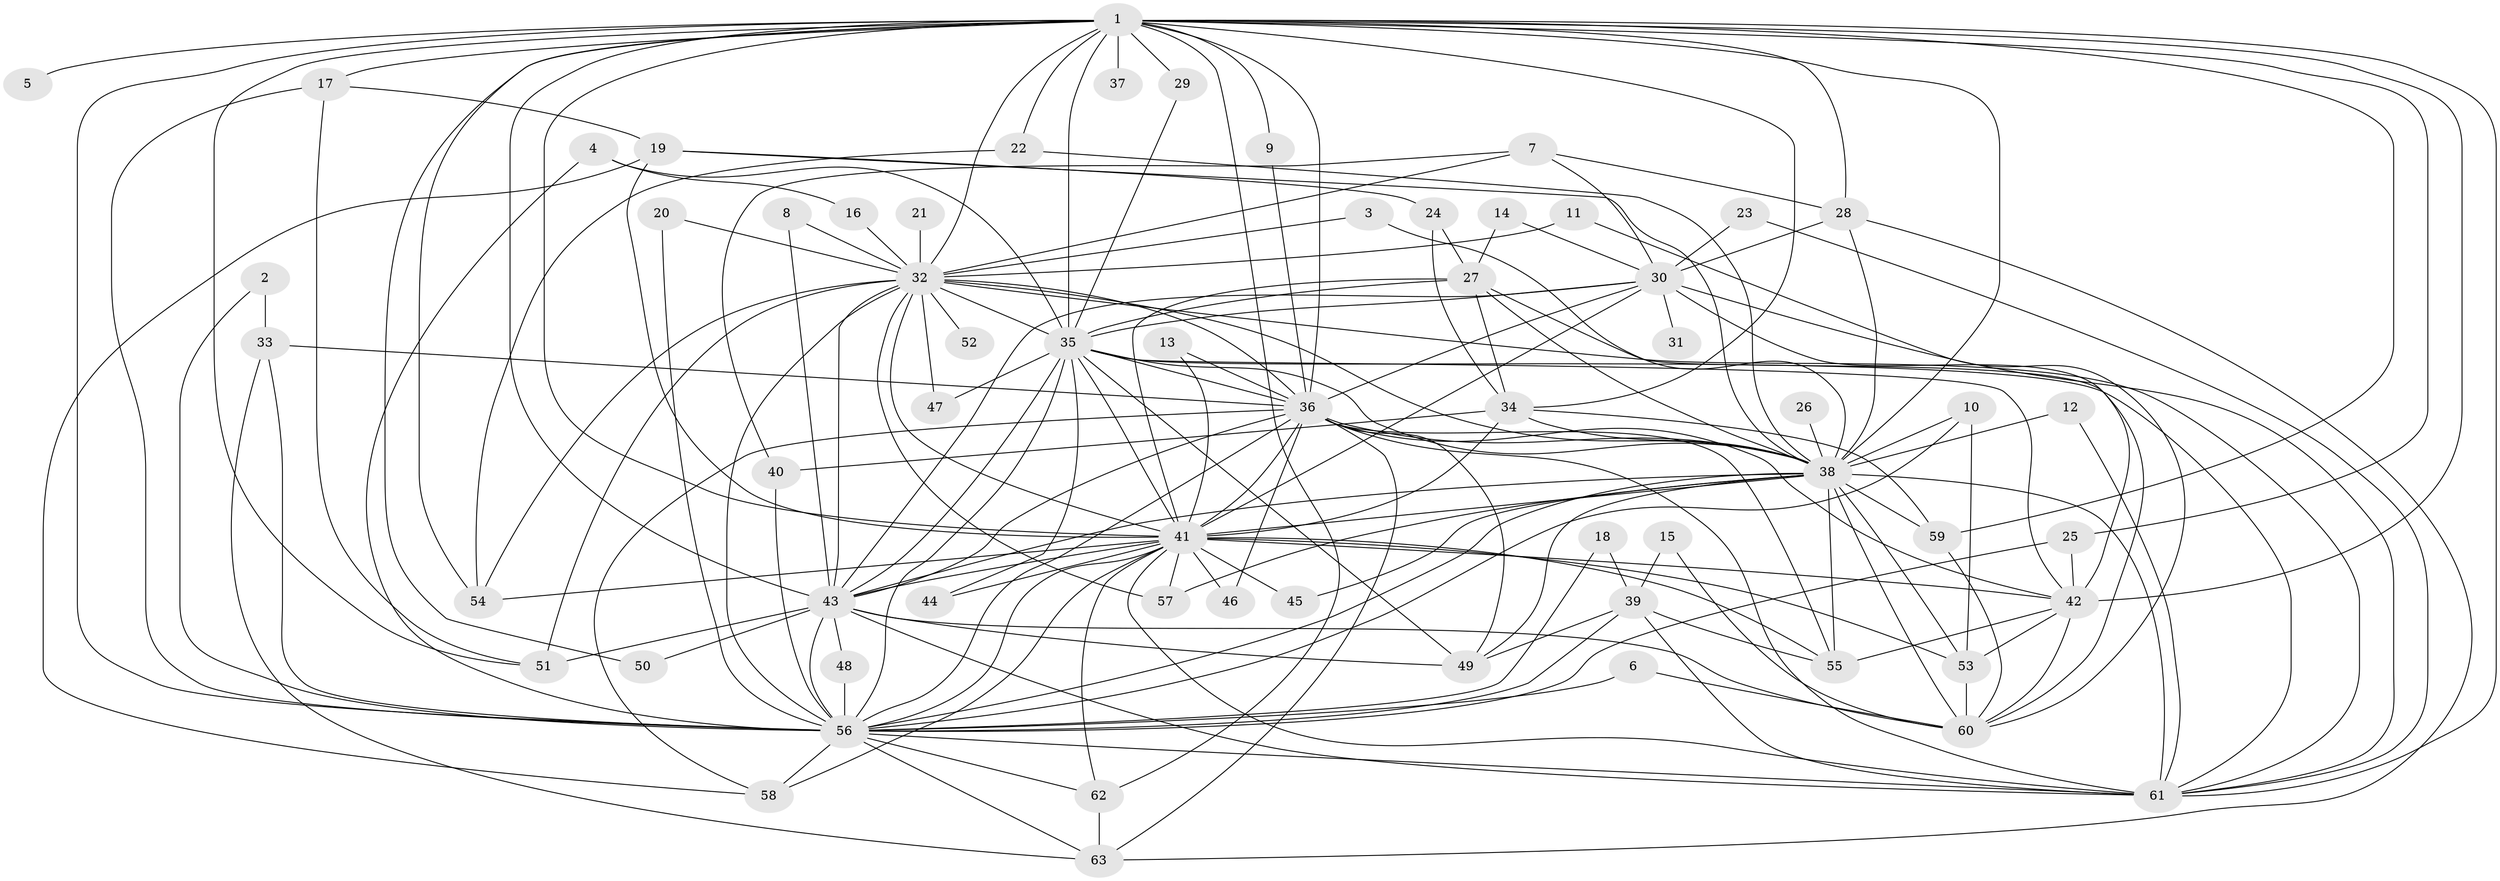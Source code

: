 // original degree distribution, {25: 0.015873015873015872, 15: 0.007936507936507936, 18: 0.015873015873015872, 14: 0.007936507936507936, 26: 0.007936507936507936, 29: 0.007936507936507936, 30: 0.007936507936507936, 20: 0.007936507936507936, 2: 0.5158730158730159, 3: 0.2222222222222222, 4: 0.07142857142857142, 5: 0.047619047619047616, 6: 0.03968253968253968, 8: 0.023809523809523808}
// Generated by graph-tools (version 1.1) at 2025/25/03/09/25 03:25:53]
// undirected, 63 vertices, 177 edges
graph export_dot {
graph [start="1"]
  node [color=gray90,style=filled];
  1;
  2;
  3;
  4;
  5;
  6;
  7;
  8;
  9;
  10;
  11;
  12;
  13;
  14;
  15;
  16;
  17;
  18;
  19;
  20;
  21;
  22;
  23;
  24;
  25;
  26;
  27;
  28;
  29;
  30;
  31;
  32;
  33;
  34;
  35;
  36;
  37;
  38;
  39;
  40;
  41;
  42;
  43;
  44;
  45;
  46;
  47;
  48;
  49;
  50;
  51;
  52;
  53;
  54;
  55;
  56;
  57;
  58;
  59;
  60;
  61;
  62;
  63;
  1 -- 5 [weight=1.0];
  1 -- 9 [weight=1.0];
  1 -- 17 [weight=1.0];
  1 -- 22 [weight=2.0];
  1 -- 25 [weight=1.0];
  1 -- 28 [weight=1.0];
  1 -- 29 [weight=1.0];
  1 -- 32 [weight=2.0];
  1 -- 34 [weight=1.0];
  1 -- 35 [weight=3.0];
  1 -- 36 [weight=3.0];
  1 -- 37 [weight=2.0];
  1 -- 38 [weight=4.0];
  1 -- 41 [weight=2.0];
  1 -- 42 [weight=1.0];
  1 -- 43 [weight=2.0];
  1 -- 50 [weight=1.0];
  1 -- 51 [weight=1.0];
  1 -- 54 [weight=1.0];
  1 -- 56 [weight=2.0];
  1 -- 59 [weight=1.0];
  1 -- 61 [weight=2.0];
  1 -- 62 [weight=1.0];
  2 -- 33 [weight=1.0];
  2 -- 56 [weight=1.0];
  3 -- 32 [weight=1.0];
  3 -- 38 [weight=1.0];
  4 -- 16 [weight=1.0];
  4 -- 35 [weight=1.0];
  4 -- 56 [weight=2.0];
  6 -- 56 [weight=1.0];
  6 -- 60 [weight=1.0];
  7 -- 28 [weight=1.0];
  7 -- 30 [weight=1.0];
  7 -- 32 [weight=1.0];
  7 -- 40 [weight=1.0];
  8 -- 32 [weight=1.0];
  8 -- 43 [weight=1.0];
  9 -- 36 [weight=1.0];
  10 -- 38 [weight=1.0];
  10 -- 53 [weight=1.0];
  10 -- 56 [weight=1.0];
  11 -- 32 [weight=1.0];
  11 -- 60 [weight=1.0];
  12 -- 38 [weight=1.0];
  12 -- 61 [weight=1.0];
  13 -- 36 [weight=1.0];
  13 -- 41 [weight=1.0];
  14 -- 27 [weight=1.0];
  14 -- 30 [weight=1.0];
  15 -- 39 [weight=1.0];
  15 -- 60 [weight=1.0];
  16 -- 32 [weight=1.0];
  17 -- 19 [weight=1.0];
  17 -- 51 [weight=1.0];
  17 -- 56 [weight=1.0];
  18 -- 39 [weight=1.0];
  18 -- 56 [weight=1.0];
  19 -- 24 [weight=1.0];
  19 -- 38 [weight=1.0];
  19 -- 41 [weight=1.0];
  19 -- 58 [weight=1.0];
  20 -- 32 [weight=1.0];
  20 -- 56 [weight=1.0];
  21 -- 32 [weight=1.0];
  22 -- 38 [weight=1.0];
  22 -- 54 [weight=1.0];
  23 -- 30 [weight=1.0];
  23 -- 61 [weight=1.0];
  24 -- 27 [weight=1.0];
  24 -- 34 [weight=1.0];
  25 -- 42 [weight=1.0];
  25 -- 56 [weight=1.0];
  26 -- 38 [weight=1.0];
  27 -- 34 [weight=1.0];
  27 -- 35 [weight=1.0];
  27 -- 38 [weight=1.0];
  27 -- 41 [weight=2.0];
  27 -- 60 [weight=1.0];
  28 -- 30 [weight=1.0];
  28 -- 38 [weight=1.0];
  28 -- 63 [weight=1.0];
  29 -- 35 [weight=1.0];
  30 -- 31 [weight=1.0];
  30 -- 35 [weight=1.0];
  30 -- 36 [weight=2.0];
  30 -- 41 [weight=1.0];
  30 -- 42 [weight=1.0];
  30 -- 43 [weight=1.0];
  30 -- 61 [weight=1.0];
  32 -- 35 [weight=2.0];
  32 -- 36 [weight=1.0];
  32 -- 38 [weight=1.0];
  32 -- 41 [weight=1.0];
  32 -- 43 [weight=1.0];
  32 -- 47 [weight=1.0];
  32 -- 51 [weight=1.0];
  32 -- 52 [weight=1.0];
  32 -- 54 [weight=1.0];
  32 -- 56 [weight=2.0];
  32 -- 57 [weight=1.0];
  32 -- 61 [weight=1.0];
  33 -- 36 [weight=1.0];
  33 -- 56 [weight=1.0];
  33 -- 63 [weight=1.0];
  34 -- 38 [weight=2.0];
  34 -- 40 [weight=1.0];
  34 -- 41 [weight=2.0];
  34 -- 59 [weight=1.0];
  35 -- 36 [weight=1.0];
  35 -- 38 [weight=1.0];
  35 -- 41 [weight=1.0];
  35 -- 42 [weight=2.0];
  35 -- 43 [weight=1.0];
  35 -- 44 [weight=1.0];
  35 -- 47 [weight=1.0];
  35 -- 49 [weight=1.0];
  35 -- 56 [weight=2.0];
  35 -- 61 [weight=1.0];
  36 -- 38 [weight=1.0];
  36 -- 41 [weight=1.0];
  36 -- 42 [weight=1.0];
  36 -- 43 [weight=1.0];
  36 -- 46 [weight=1.0];
  36 -- 49 [weight=1.0];
  36 -- 55 [weight=1.0];
  36 -- 56 [weight=1.0];
  36 -- 58 [weight=1.0];
  36 -- 61 [weight=1.0];
  36 -- 63 [weight=1.0];
  38 -- 41 [weight=1.0];
  38 -- 43 [weight=3.0];
  38 -- 45 [weight=1.0];
  38 -- 49 [weight=1.0];
  38 -- 53 [weight=1.0];
  38 -- 55 [weight=1.0];
  38 -- 56 [weight=1.0];
  38 -- 57 [weight=1.0];
  38 -- 59 [weight=1.0];
  38 -- 60 [weight=1.0];
  38 -- 61 [weight=1.0];
  39 -- 49 [weight=1.0];
  39 -- 55 [weight=1.0];
  39 -- 56 [weight=1.0];
  39 -- 61 [weight=1.0];
  40 -- 56 [weight=2.0];
  41 -- 42 [weight=1.0];
  41 -- 43 [weight=1.0];
  41 -- 44 [weight=1.0];
  41 -- 45 [weight=1.0];
  41 -- 46 [weight=1.0];
  41 -- 53 [weight=1.0];
  41 -- 54 [weight=1.0];
  41 -- 55 [weight=1.0];
  41 -- 56 [weight=1.0];
  41 -- 57 [weight=2.0];
  41 -- 58 [weight=1.0];
  41 -- 61 [weight=2.0];
  41 -- 62 [weight=1.0];
  42 -- 53 [weight=1.0];
  42 -- 55 [weight=1.0];
  42 -- 60 [weight=1.0];
  43 -- 48 [weight=1.0];
  43 -- 49 [weight=1.0];
  43 -- 50 [weight=1.0];
  43 -- 51 [weight=2.0];
  43 -- 56 [weight=1.0];
  43 -- 60 [weight=1.0];
  43 -- 61 [weight=1.0];
  48 -- 56 [weight=1.0];
  53 -- 60 [weight=1.0];
  56 -- 58 [weight=1.0];
  56 -- 61 [weight=2.0];
  56 -- 62 [weight=1.0];
  56 -- 63 [weight=1.0];
  59 -- 60 [weight=1.0];
  62 -- 63 [weight=1.0];
}
